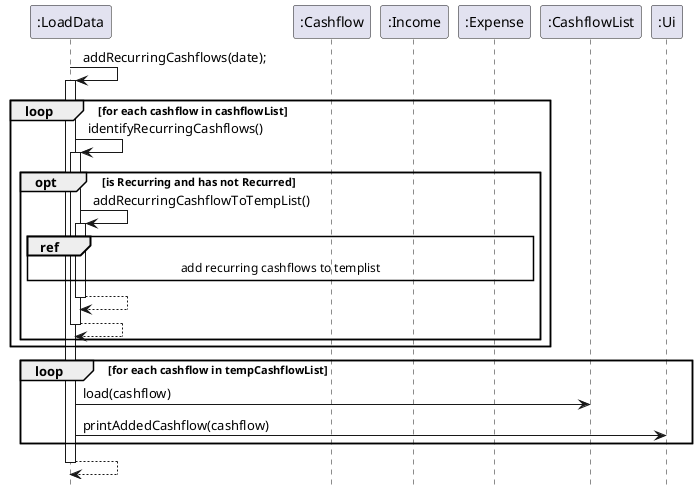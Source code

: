 @startuml

participant ":LoadData" as LoadData
participant ":Cashflow" as Cashflow
participant ":Income" as Income
participant ":Expense" as Expense
participant ":CashflowList" as CashflowList
participant ":Ui" as Ui

LoadData -> LoadData: addRecurringCashflows(date);
activate LoadData
loop for each cashflow in cashflowList
    LoadData -> LoadData: identifyRecurringCashflows()
    activate LoadData
opt is Recurring and has not Recurred
    LoadData -> LoadData: addRecurringCashflowToTempList()
    activate LoadData
ref over LoadData, Expense: add recurring cashflows to templist
return

return
end

end
loop for each cashflow in tempCashflowList
    LoadData -> CashflowList: load(cashflow)
    LoadData -> Ui: printAddedCashflow(cashflow)
end
return
hide footbox
@enduml